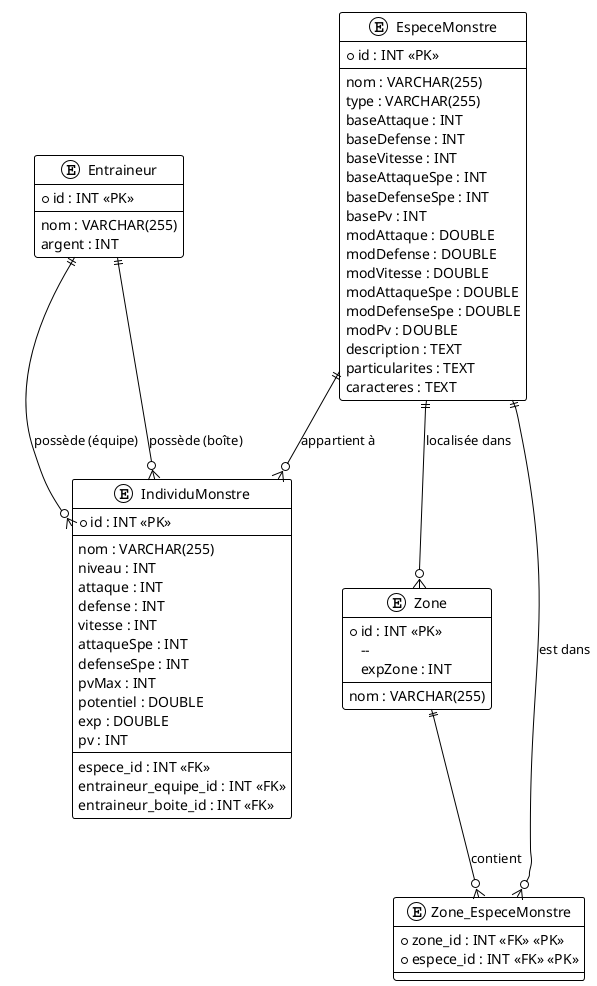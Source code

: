 @startuml
!theme plain
'--------------------------------------------------
' Diagramme ERD - Kotlin Monsters (Sprint 3)
'--------------------------------------------------

entity "Entraineur" as Entraineur {
  * id : INT <<PK>>
  --
  nom : VARCHAR(255)
  argent : INT
}

entity "EspeceMonstre" as EspeceMonstre {
  * id : INT <<PK>>
  --
  nom : VARCHAR(255)
  type : VARCHAR(255)
  baseAttaque : INT
  baseDefense : INT
  baseVitesse : INT
  baseAttaqueSpe : INT
  baseDefenseSpe : INT
  basePv : INT
  modAttaque : DOUBLE
  modDefense : DOUBLE
  modVitesse : DOUBLE
  modAttaqueSpe : DOUBLE
  modDefenseSpe : DOUBLE
  modPv : DOUBLE
  description : TEXT
  particularites : TEXT
  caracteres : TEXT
}

entity "Zone" as Zone {
* id : INT <<PK>>
  --
  nom : VARCHAR(255)
  expZone : INT
}

entity "Zone_EspeceMonstre" as Zone_EspeceMonstre {
  * zone_id : INT <<FK>> <<PK>>
  * espece_id : INT <<FK>> <<PK>>
}

entity "IndividuMonstre" as IndividuMonstre {
  * id : INT <<PK>>
  --
  nom : VARCHAR(255)
  niveau : INT
  attaque : INT
  defense : INT
  vitesse : INT
  attaqueSpe : INT
  defenseSpe : INT
  pvMax : INT
  potentiel : DOUBLE
  exp : DOUBLE
  pv : INT
  --
  espece_id : INT <<FK>>
  entraineur_equipe_id : INT <<FK>>
  entraineur_boite_id : INT <<FK>>
}

'--------------------------------------------------
' Relations
'--------------------------------------------------

Entraineur ||--o{ IndividuMonstre : "possède (équipe)"
Entraineur ||--o{ IndividuMonstre : "possède (boîte)"
EspeceMonstre ||--o{ IndividuMonstre : "appartient à"
EspeceMonstre ||--o{ Zone : "localisée dans"
Zone ||--o{ Zone_EspeceMonstre : "contient"
EspeceMonstre ||--o{ Zone_EspeceMonstre : "est dans"

@enduml
